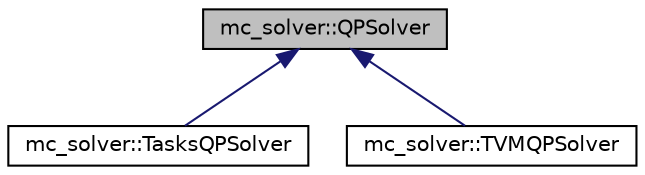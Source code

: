 digraph "mc_solver::QPSolver"
{
 // INTERACTIVE_SVG=YES
  edge [fontname="Helvetica",fontsize="10",labelfontname="Helvetica",labelfontsize="10"];
  node [fontname="Helvetica",fontsize="10",shape=record];
  Node0 [label="mc_solver::QPSolver",height=0.2,width=0.4,color="black", fillcolor="grey75", style="filled", fontcolor="black"];
  Node0 -> Node1 [dir="back",color="midnightblue",fontsize="10",style="solid",fontname="Helvetica"];
  Node1 [label="mc_solver::TasksQPSolver",height=0.2,width=0.4,color="black", fillcolor="white", style="filled",URL="$structmc__solver_1_1TasksQPSolver.html"];
  Node0 -> Node2 [dir="back",color="midnightblue",fontsize="10",style="solid",fontname="Helvetica"];
  Node2 [label="mc_solver::TVMQPSolver",height=0.2,width=0.4,color="black", fillcolor="white", style="filled",URL="$structmc__solver_1_1TVMQPSolver.html"];
}
